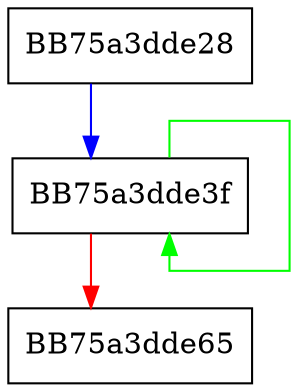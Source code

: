 digraph unwind {
  node [shape="box"];
  graph [splines=ortho];
  BB75a3dde28 -> BB75a3dde3f [color="blue"];
  BB75a3dde3f -> BB75a3dde3f [color="green"];
  BB75a3dde3f -> BB75a3dde65 [color="red"];
}